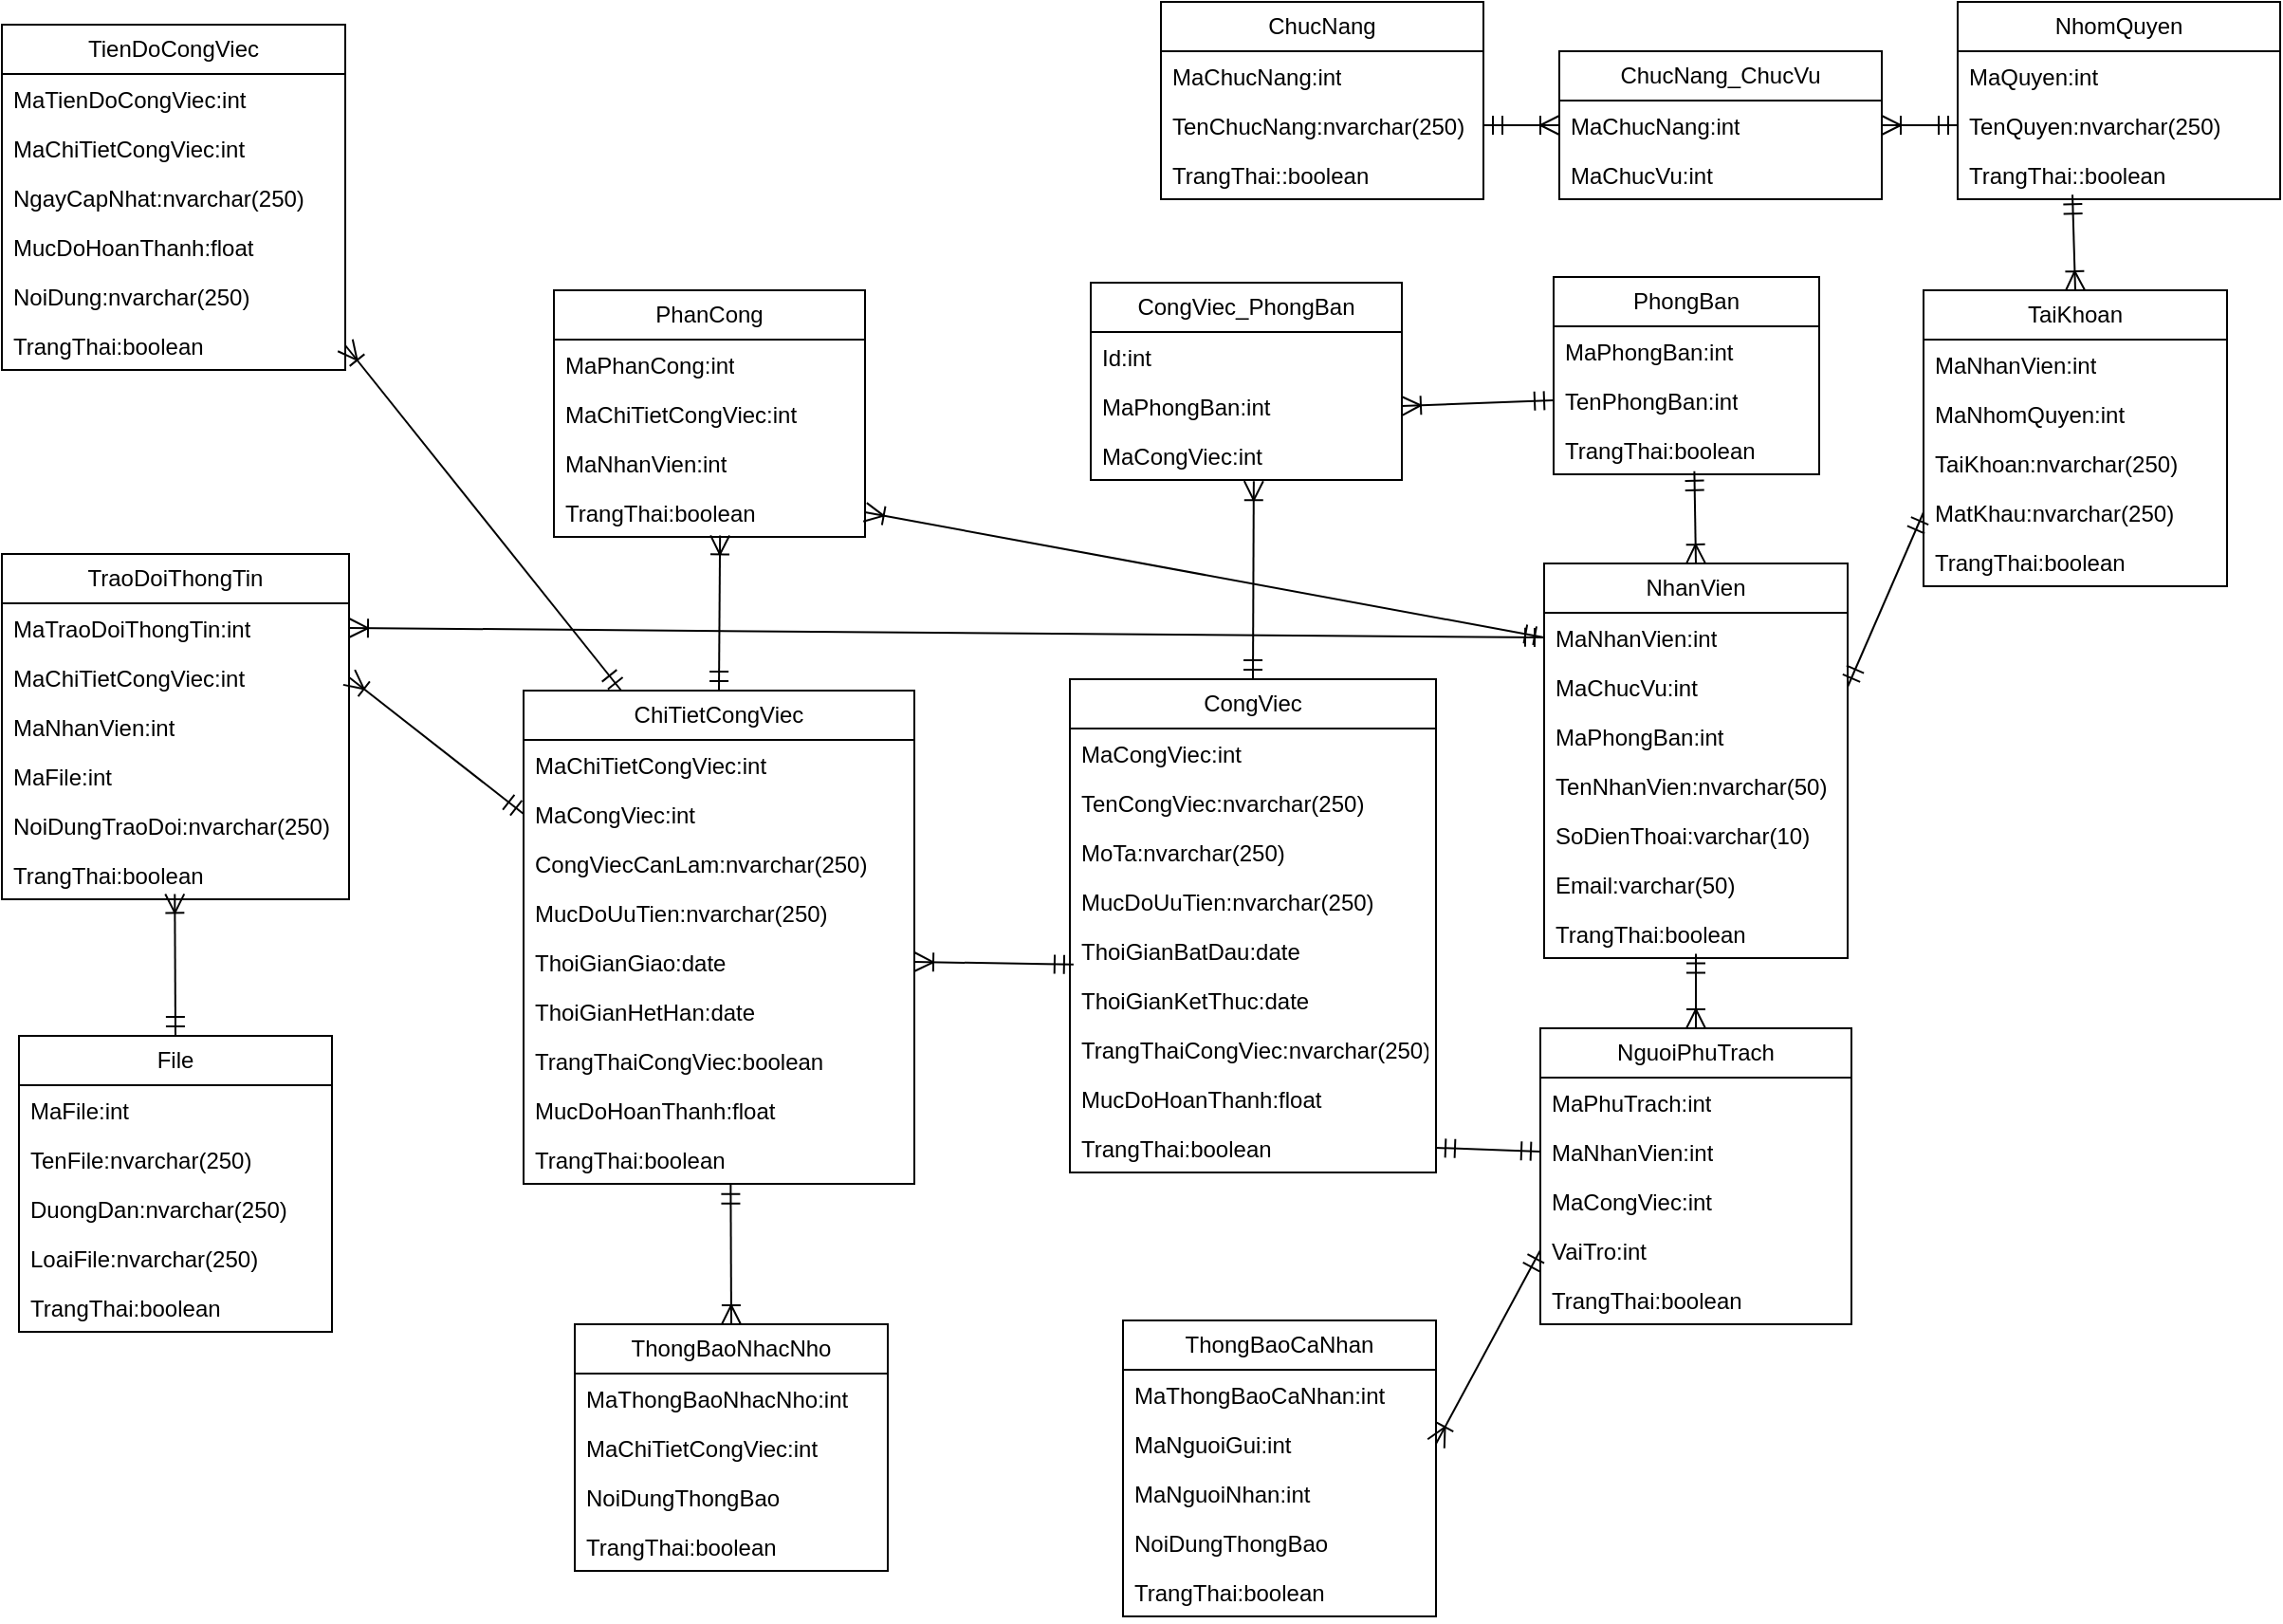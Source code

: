 <mxfile version="24.7.14">
  <diagram name="Trang-1" id="C-tgxgAVF5Ouf7KuxYOn">
    <mxGraphModel dx="2206" dy="981" grid="0" gridSize="10" guides="1" tooltips="1" connect="1" arrows="1" fold="1" page="0" pageScale="1" pageWidth="827" pageHeight="1169" math="0" shadow="0">
      <root>
        <mxCell id="0" />
        <mxCell id="1" parent="0" />
        <mxCell id="ZC5v_0BSbkfHpD8rnW3x-1" value="TaiKhoan" style="swimlane;fontStyle=0;childLayout=stackLayout;horizontal=1;startSize=26;fillColor=none;horizontalStack=0;resizeParent=1;resizeParentMax=0;resizeLast=0;collapsible=1;marginBottom=0;whiteSpace=wrap;html=1;" vertex="1" parent="1">
          <mxGeometry x="-158" y="-158" width="160" height="156" as="geometry" />
        </mxCell>
        <mxCell id="ZC5v_0BSbkfHpD8rnW3x-2" value="MaNhanVien:int" style="text;strokeColor=none;fillColor=none;align=left;verticalAlign=top;spacingLeft=4;spacingRight=4;overflow=hidden;rotatable=0;points=[[0,0.5],[1,0.5]];portConstraint=eastwest;whiteSpace=wrap;html=1;" vertex="1" parent="ZC5v_0BSbkfHpD8rnW3x-1">
          <mxGeometry y="26" width="160" height="26" as="geometry" />
        </mxCell>
        <mxCell id="ZC5v_0BSbkfHpD8rnW3x-3" value="MaNhomQuyen:int" style="text;strokeColor=none;fillColor=none;align=left;verticalAlign=top;spacingLeft=4;spacingRight=4;overflow=hidden;rotatable=0;points=[[0,0.5],[1,0.5]];portConstraint=eastwest;whiteSpace=wrap;html=1;" vertex="1" parent="ZC5v_0BSbkfHpD8rnW3x-1">
          <mxGeometry y="52" width="160" height="26" as="geometry" />
        </mxCell>
        <mxCell id="ZC5v_0BSbkfHpD8rnW3x-4" value="TaiKhoan:nvarchar(250)" style="text;strokeColor=none;fillColor=none;align=left;verticalAlign=top;spacingLeft=4;spacingRight=4;overflow=hidden;rotatable=0;points=[[0,0.5],[1,0.5]];portConstraint=eastwest;whiteSpace=wrap;html=1;" vertex="1" parent="ZC5v_0BSbkfHpD8rnW3x-1">
          <mxGeometry y="78" width="160" height="26" as="geometry" />
        </mxCell>
        <mxCell id="ZC5v_0BSbkfHpD8rnW3x-5" value="MatKhau:nvarchar(250)" style="text;strokeColor=none;fillColor=none;align=left;verticalAlign=top;spacingLeft=4;spacingRight=4;overflow=hidden;rotatable=0;points=[[0,0.5],[1,0.5]];portConstraint=eastwest;whiteSpace=wrap;html=1;" vertex="1" parent="ZC5v_0BSbkfHpD8rnW3x-1">
          <mxGeometry y="104" width="160" height="26" as="geometry" />
        </mxCell>
        <mxCell id="ZC5v_0BSbkfHpD8rnW3x-6" value="TrangThai:boolean" style="text;strokeColor=none;fillColor=none;align=left;verticalAlign=top;spacingLeft=4;spacingRight=4;overflow=hidden;rotatable=0;points=[[0,0.5],[1,0.5]];portConstraint=eastwest;whiteSpace=wrap;html=1;" vertex="1" parent="ZC5v_0BSbkfHpD8rnW3x-1">
          <mxGeometry y="130" width="160" height="26" as="geometry" />
        </mxCell>
        <mxCell id="ZC5v_0BSbkfHpD8rnW3x-16" value="PhongBan" style="swimlane;fontStyle=0;childLayout=stackLayout;horizontal=1;startSize=26;fillColor=none;horizontalStack=0;resizeParent=1;resizeParentMax=0;resizeLast=0;collapsible=1;marginBottom=0;whiteSpace=wrap;html=1;" vertex="1" parent="1">
          <mxGeometry x="-353" y="-165" width="140" height="104" as="geometry" />
        </mxCell>
        <mxCell id="ZC5v_0BSbkfHpD8rnW3x-17" value="MaPhongBan:int" style="text;strokeColor=none;fillColor=none;align=left;verticalAlign=top;spacingLeft=4;spacingRight=4;overflow=hidden;rotatable=0;points=[[0,0.5],[1,0.5]];portConstraint=eastwest;whiteSpace=wrap;html=1;" vertex="1" parent="ZC5v_0BSbkfHpD8rnW3x-16">
          <mxGeometry y="26" width="140" height="26" as="geometry" />
        </mxCell>
        <mxCell id="ZC5v_0BSbkfHpD8rnW3x-18" value="TenPhongBan:int" style="text;strokeColor=none;fillColor=none;align=left;verticalAlign=top;spacingLeft=4;spacingRight=4;overflow=hidden;rotatable=0;points=[[0,0.5],[1,0.5]];portConstraint=eastwest;whiteSpace=wrap;html=1;" vertex="1" parent="ZC5v_0BSbkfHpD8rnW3x-16">
          <mxGeometry y="52" width="140" height="26" as="geometry" />
        </mxCell>
        <mxCell id="ZC5v_0BSbkfHpD8rnW3x-19" value="TrangThai:boolean" style="text;strokeColor=none;fillColor=none;align=left;verticalAlign=top;spacingLeft=4;spacingRight=4;overflow=hidden;rotatable=0;points=[[0,0.5],[1,0.5]];portConstraint=eastwest;whiteSpace=wrap;html=1;" vertex="1" parent="ZC5v_0BSbkfHpD8rnW3x-16">
          <mxGeometry y="78" width="140" height="26" as="geometry" />
        </mxCell>
        <mxCell id="ZC5v_0BSbkfHpD8rnW3x-20" style="edgeStyle=none;curved=1;rounded=0;orthogonalLoop=1;jettySize=auto;html=1;entryX=1;entryY=0.5;entryDx=0;entryDy=0;fontSize=12;startSize=8;endSize=8;" edge="1" parent="ZC5v_0BSbkfHpD8rnW3x-16" source="ZC5v_0BSbkfHpD8rnW3x-18" target="ZC5v_0BSbkfHpD8rnW3x-18">
          <mxGeometry relative="1" as="geometry" />
        </mxCell>
        <mxCell id="ZC5v_0BSbkfHpD8rnW3x-21" value="CongViec" style="swimlane;fontStyle=0;childLayout=stackLayout;horizontal=1;startSize=26;fillColor=none;horizontalStack=0;resizeParent=1;resizeParentMax=0;resizeLast=0;collapsible=1;marginBottom=0;whiteSpace=wrap;html=1;" vertex="1" parent="1">
          <mxGeometry x="-608" y="47" width="193" height="260" as="geometry" />
        </mxCell>
        <mxCell id="ZC5v_0BSbkfHpD8rnW3x-22" value="MaCongViec:int" style="text;strokeColor=none;fillColor=none;align=left;verticalAlign=top;spacingLeft=4;spacingRight=4;overflow=hidden;rotatable=0;points=[[0,0.5],[1,0.5]];portConstraint=eastwest;whiteSpace=wrap;html=1;" vertex="1" parent="ZC5v_0BSbkfHpD8rnW3x-21">
          <mxGeometry y="26" width="193" height="26" as="geometry" />
        </mxCell>
        <mxCell id="ZC5v_0BSbkfHpD8rnW3x-23" value="TenCongViec:nvarchar(250)" style="text;strokeColor=none;fillColor=none;align=left;verticalAlign=top;spacingLeft=4;spacingRight=4;overflow=hidden;rotatable=0;points=[[0,0.5],[1,0.5]];portConstraint=eastwest;whiteSpace=wrap;html=1;" vertex="1" parent="ZC5v_0BSbkfHpD8rnW3x-21">
          <mxGeometry y="52" width="193" height="26" as="geometry" />
        </mxCell>
        <mxCell id="ZC5v_0BSbkfHpD8rnW3x-24" value="MoTa:nvarchar(250)" style="text;strokeColor=none;fillColor=none;align=left;verticalAlign=top;spacingLeft=4;spacingRight=4;overflow=hidden;rotatable=0;points=[[0,0.5],[1,0.5]];portConstraint=eastwest;whiteSpace=wrap;html=1;" vertex="1" parent="ZC5v_0BSbkfHpD8rnW3x-21">
          <mxGeometry y="78" width="193" height="26" as="geometry" />
        </mxCell>
        <mxCell id="ZC5v_0BSbkfHpD8rnW3x-25" value="MucDoUuTien:nvarchar(250)" style="text;strokeColor=none;fillColor=none;align=left;verticalAlign=top;spacingLeft=4;spacingRight=4;overflow=hidden;rotatable=0;points=[[0,0.5],[1,0.5]];portConstraint=eastwest;whiteSpace=wrap;html=1;" vertex="1" parent="ZC5v_0BSbkfHpD8rnW3x-21">
          <mxGeometry y="104" width="193" height="26" as="geometry" />
        </mxCell>
        <mxCell id="ZC5v_0BSbkfHpD8rnW3x-26" value="ThoiGianBatDau:date" style="text;strokeColor=none;fillColor=none;align=left;verticalAlign=top;spacingLeft=4;spacingRight=4;overflow=hidden;rotatable=0;points=[[0,0.5],[1,0.5]];portConstraint=eastwest;whiteSpace=wrap;html=1;" vertex="1" parent="ZC5v_0BSbkfHpD8rnW3x-21">
          <mxGeometry y="130" width="193" height="26" as="geometry" />
        </mxCell>
        <mxCell id="ZC5v_0BSbkfHpD8rnW3x-27" value="ThoiGianKetThuc:date" style="text;strokeColor=none;fillColor=none;align=left;verticalAlign=top;spacingLeft=4;spacingRight=4;overflow=hidden;rotatable=0;points=[[0,0.5],[1,0.5]];portConstraint=eastwest;whiteSpace=wrap;html=1;" vertex="1" parent="ZC5v_0BSbkfHpD8rnW3x-21">
          <mxGeometry y="156" width="193" height="26" as="geometry" />
        </mxCell>
        <mxCell id="ZC5v_0BSbkfHpD8rnW3x-28" value="TrangThaiCongViec:nvarchar(250)" style="text;strokeColor=none;fillColor=none;align=left;verticalAlign=top;spacingLeft=4;spacingRight=4;overflow=hidden;rotatable=0;points=[[0,0.5],[1,0.5]];portConstraint=eastwest;whiteSpace=wrap;html=1;" vertex="1" parent="ZC5v_0BSbkfHpD8rnW3x-21">
          <mxGeometry y="182" width="193" height="26" as="geometry" />
        </mxCell>
        <mxCell id="ZC5v_0BSbkfHpD8rnW3x-29" value="MucDoHoanThanh:float" style="text;strokeColor=none;fillColor=none;align=left;verticalAlign=top;spacingLeft=4;spacingRight=4;overflow=hidden;rotatable=0;points=[[0,0.5],[1,0.5]];portConstraint=eastwest;whiteSpace=wrap;html=1;" vertex="1" parent="ZC5v_0BSbkfHpD8rnW3x-21">
          <mxGeometry y="208" width="193" height="26" as="geometry" />
        </mxCell>
        <mxCell id="ZC5v_0BSbkfHpD8rnW3x-30" value="TrangThai:boolean" style="text;strokeColor=none;fillColor=none;align=left;verticalAlign=top;spacingLeft=4;spacingRight=4;overflow=hidden;rotatable=0;points=[[0,0.5],[1,0.5]];portConstraint=eastwest;whiteSpace=wrap;html=1;" vertex="1" parent="ZC5v_0BSbkfHpD8rnW3x-21">
          <mxGeometry y="234" width="193" height="26" as="geometry" />
        </mxCell>
        <mxCell id="ZC5v_0BSbkfHpD8rnW3x-60" value="ChucNang" style="swimlane;fontStyle=0;childLayout=stackLayout;horizontal=1;startSize=26;fillColor=none;horizontalStack=0;resizeParent=1;resizeParentMax=0;resizeLast=0;collapsible=1;marginBottom=0;whiteSpace=wrap;html=1;" vertex="1" parent="1">
          <mxGeometry x="-560" y="-310" width="170" height="104" as="geometry" />
        </mxCell>
        <mxCell id="ZC5v_0BSbkfHpD8rnW3x-61" value="MaChucNang:int" style="text;strokeColor=none;fillColor=none;align=left;verticalAlign=top;spacingLeft=4;spacingRight=4;overflow=hidden;rotatable=0;points=[[0,0.5],[1,0.5]];portConstraint=eastwest;whiteSpace=wrap;html=1;" vertex="1" parent="ZC5v_0BSbkfHpD8rnW3x-60">
          <mxGeometry y="26" width="170" height="26" as="geometry" />
        </mxCell>
        <mxCell id="ZC5v_0BSbkfHpD8rnW3x-62" value="TenChucNang:nvarchar(250)" style="text;strokeColor=none;fillColor=none;align=left;verticalAlign=top;spacingLeft=4;spacingRight=4;overflow=hidden;rotatable=0;points=[[0,0.5],[1,0.5]];portConstraint=eastwest;whiteSpace=wrap;html=1;" vertex="1" parent="ZC5v_0BSbkfHpD8rnW3x-60">
          <mxGeometry y="52" width="170" height="26" as="geometry" />
        </mxCell>
        <mxCell id="ZC5v_0BSbkfHpD8rnW3x-63" value="TrangThai::boolean" style="text;strokeColor=none;fillColor=none;align=left;verticalAlign=top;spacingLeft=4;spacingRight=4;overflow=hidden;rotatable=0;points=[[0,0.5],[1,0.5]];portConstraint=eastwest;whiteSpace=wrap;html=1;" vertex="1" parent="ZC5v_0BSbkfHpD8rnW3x-60">
          <mxGeometry y="78" width="170" height="26" as="geometry" />
        </mxCell>
        <mxCell id="ZC5v_0BSbkfHpD8rnW3x-64" value="ChucNang_ChucVu" style="swimlane;fontStyle=0;childLayout=stackLayout;horizontal=1;startSize=26;fillColor=none;horizontalStack=0;resizeParent=1;resizeParentMax=0;resizeLast=0;collapsible=1;marginBottom=0;whiteSpace=wrap;html=1;" vertex="1" parent="1">
          <mxGeometry x="-350" y="-284" width="170" height="78" as="geometry" />
        </mxCell>
        <mxCell id="ZC5v_0BSbkfHpD8rnW3x-65" value="MaChucNang:int" style="text;strokeColor=none;fillColor=none;align=left;verticalAlign=top;spacingLeft=4;spacingRight=4;overflow=hidden;rotatable=0;points=[[0,0.5],[1,0.5]];portConstraint=eastwest;whiteSpace=wrap;html=1;" vertex="1" parent="ZC5v_0BSbkfHpD8rnW3x-64">
          <mxGeometry y="26" width="170" height="26" as="geometry" />
        </mxCell>
        <mxCell id="ZC5v_0BSbkfHpD8rnW3x-66" value="MaChucVu:int" style="text;strokeColor=none;fillColor=none;align=left;verticalAlign=top;spacingLeft=4;spacingRight=4;overflow=hidden;rotatable=0;points=[[0,0.5],[1,0.5]];portConstraint=eastwest;whiteSpace=wrap;html=1;" vertex="1" parent="ZC5v_0BSbkfHpD8rnW3x-64">
          <mxGeometry y="52" width="170" height="26" as="geometry" />
        </mxCell>
        <mxCell id="ZC5v_0BSbkfHpD8rnW3x-67" value="NhomQuyen" style="swimlane;fontStyle=0;childLayout=stackLayout;horizontal=1;startSize=26;fillColor=none;horizontalStack=0;resizeParent=1;resizeParentMax=0;resizeLast=0;collapsible=1;marginBottom=0;whiteSpace=wrap;html=1;" vertex="1" parent="1">
          <mxGeometry x="-140" y="-310" width="170" height="104" as="geometry" />
        </mxCell>
        <mxCell id="ZC5v_0BSbkfHpD8rnW3x-68" value="MaQuyen:int" style="text;strokeColor=none;fillColor=none;align=left;verticalAlign=top;spacingLeft=4;spacingRight=4;overflow=hidden;rotatable=0;points=[[0,0.5],[1,0.5]];portConstraint=eastwest;whiteSpace=wrap;html=1;" vertex="1" parent="ZC5v_0BSbkfHpD8rnW3x-67">
          <mxGeometry y="26" width="170" height="26" as="geometry" />
        </mxCell>
        <mxCell id="ZC5v_0BSbkfHpD8rnW3x-69" value="TenQuyen:nvarchar(250)" style="text;strokeColor=none;fillColor=none;align=left;verticalAlign=top;spacingLeft=4;spacingRight=4;overflow=hidden;rotatable=0;points=[[0,0.5],[1,0.5]];portConstraint=eastwest;whiteSpace=wrap;html=1;" vertex="1" parent="ZC5v_0BSbkfHpD8rnW3x-67">
          <mxGeometry y="52" width="170" height="26" as="geometry" />
        </mxCell>
        <mxCell id="ZC5v_0BSbkfHpD8rnW3x-70" value="TrangThai::boolean" style="text;strokeColor=none;fillColor=none;align=left;verticalAlign=top;spacingLeft=4;spacingRight=4;overflow=hidden;rotatable=0;points=[[0,0.5],[1,0.5]];portConstraint=eastwest;whiteSpace=wrap;html=1;" vertex="1" parent="ZC5v_0BSbkfHpD8rnW3x-67">
          <mxGeometry y="78" width="170" height="26" as="geometry" />
        </mxCell>
        <mxCell id="ZC5v_0BSbkfHpD8rnW3x-71" style="edgeStyle=none;curved=1;rounded=0;orthogonalLoop=1;jettySize=auto;html=1;exitX=1;exitY=0.5;exitDx=0;exitDy=0;entryX=0;entryY=0.5;entryDx=0;entryDy=0;fontSize=12;startSize=8;endSize=8;endArrow=ERoneToMany;endFill=0;startArrow=ERmandOne;startFill=0;" edge="1" parent="1" source="ZC5v_0BSbkfHpD8rnW3x-62" target="ZC5v_0BSbkfHpD8rnW3x-65">
          <mxGeometry relative="1" as="geometry" />
        </mxCell>
        <mxCell id="ZC5v_0BSbkfHpD8rnW3x-72" style="edgeStyle=none;curved=1;rounded=0;orthogonalLoop=1;jettySize=auto;html=1;exitX=1;exitY=0.5;exitDx=0;exitDy=0;entryX=0;entryY=0.5;entryDx=0;entryDy=0;fontSize=12;startSize=8;endSize=8;endArrow=ERmandOne;endFill=0;startArrow=ERoneToMany;startFill=0;" edge="1" parent="1" source="ZC5v_0BSbkfHpD8rnW3x-65" target="ZC5v_0BSbkfHpD8rnW3x-69">
          <mxGeometry relative="1" as="geometry" />
        </mxCell>
        <mxCell id="ZC5v_0BSbkfHpD8rnW3x-73" style="edgeStyle=none;curved=1;rounded=0;orthogonalLoop=1;jettySize=auto;html=1;exitX=0.5;exitY=0;exitDx=0;exitDy=0;entryX=0.356;entryY=0.908;entryDx=0;entryDy=0;entryPerimeter=0;fontSize=12;startSize=8;endSize=8;endArrow=ERmandOne;endFill=0;startArrow=ERoneToMany;startFill=0;" edge="1" parent="1" source="ZC5v_0BSbkfHpD8rnW3x-1" target="ZC5v_0BSbkfHpD8rnW3x-70">
          <mxGeometry relative="1" as="geometry" />
        </mxCell>
        <mxCell id="ZC5v_0BSbkfHpD8rnW3x-108" value="CongViec_PhongBan" style="swimlane;fontStyle=0;childLayout=stackLayout;horizontal=1;startSize=26;fillColor=none;horizontalStack=0;resizeParent=1;resizeParentMax=0;resizeLast=0;collapsible=1;marginBottom=0;whiteSpace=wrap;html=1;" vertex="1" parent="1">
          <mxGeometry x="-597" y="-162" width="164" height="104" as="geometry">
            <mxRectangle x="280" y="562" width="100" height="30" as="alternateBounds" />
          </mxGeometry>
        </mxCell>
        <mxCell id="ZC5v_0BSbkfHpD8rnW3x-109" value="Id:int" style="text;strokeColor=none;fillColor=none;align=left;verticalAlign=top;spacingLeft=4;spacingRight=4;overflow=hidden;rotatable=0;points=[[0,0.5],[1,0.5]];portConstraint=eastwest;whiteSpace=wrap;html=1;" vertex="1" parent="ZC5v_0BSbkfHpD8rnW3x-108">
          <mxGeometry y="26" width="164" height="26" as="geometry" />
        </mxCell>
        <mxCell id="ZC5v_0BSbkfHpD8rnW3x-111" value="MaPhongBan:int" style="text;strokeColor=none;fillColor=none;align=left;verticalAlign=top;spacingLeft=4;spacingRight=4;overflow=hidden;rotatable=0;points=[[0,0.5],[1,0.5]];portConstraint=eastwest;whiteSpace=wrap;html=1;" vertex="1" parent="ZC5v_0BSbkfHpD8rnW3x-108">
          <mxGeometry y="52" width="164" height="26" as="geometry" />
        </mxCell>
        <mxCell id="ZC5v_0BSbkfHpD8rnW3x-112" value="MaCongViec:int" style="text;strokeColor=none;fillColor=none;align=left;verticalAlign=top;spacingLeft=4;spacingRight=4;overflow=hidden;rotatable=0;points=[[0,0.5],[1,0.5]];portConstraint=eastwest;whiteSpace=wrap;html=1;" vertex="1" parent="ZC5v_0BSbkfHpD8rnW3x-108">
          <mxGeometry y="78" width="164" height="26" as="geometry" />
        </mxCell>
        <mxCell id="ZC5v_0BSbkfHpD8rnW3x-113" style="edgeStyle=none;curved=1;rounded=0;orthogonalLoop=1;jettySize=auto;html=1;exitX=0.5;exitY=0;exitDx=0;exitDy=0;entryX=0.524;entryY=1.023;entryDx=0;entryDy=0;entryPerimeter=0;fontSize=12;startSize=8;endSize=8;endArrow=ERoneToMany;endFill=0;startArrow=ERmandOne;startFill=0;" edge="1" parent="1" source="ZC5v_0BSbkfHpD8rnW3x-21" target="ZC5v_0BSbkfHpD8rnW3x-112">
          <mxGeometry relative="1" as="geometry" />
        </mxCell>
        <mxCell id="ZC5v_0BSbkfHpD8rnW3x-115" value="NhanVien" style="swimlane;fontStyle=0;childLayout=stackLayout;horizontal=1;startSize=26;fillColor=none;horizontalStack=0;resizeParent=1;resizeParentMax=0;resizeLast=0;collapsible=1;marginBottom=0;whiteSpace=wrap;html=1;" vertex="1" parent="1">
          <mxGeometry x="-358" y="-14" width="160" height="208" as="geometry" />
        </mxCell>
        <mxCell id="ZC5v_0BSbkfHpD8rnW3x-116" value="MaNhanVien:int" style="text;strokeColor=none;fillColor=none;align=left;verticalAlign=top;spacingLeft=4;spacingRight=4;overflow=hidden;rotatable=0;points=[[0,0.5],[1,0.5]];portConstraint=eastwest;whiteSpace=wrap;html=1;" vertex="1" parent="ZC5v_0BSbkfHpD8rnW3x-115">
          <mxGeometry y="26" width="160" height="26" as="geometry" />
        </mxCell>
        <mxCell id="ZC5v_0BSbkfHpD8rnW3x-117" value="MaChucVu:int" style="text;strokeColor=none;fillColor=none;align=left;verticalAlign=top;spacingLeft=4;spacingRight=4;overflow=hidden;rotatable=0;points=[[0,0.5],[1,0.5]];portConstraint=eastwest;whiteSpace=wrap;html=1;" vertex="1" parent="ZC5v_0BSbkfHpD8rnW3x-115">
          <mxGeometry y="52" width="160" height="26" as="geometry" />
        </mxCell>
        <mxCell id="ZC5v_0BSbkfHpD8rnW3x-118" value="MaPhongBan:int" style="text;strokeColor=none;fillColor=none;align=left;verticalAlign=top;spacingLeft=4;spacingRight=4;overflow=hidden;rotatable=0;points=[[0,0.5],[1,0.5]];portConstraint=eastwest;whiteSpace=wrap;html=1;" vertex="1" parent="ZC5v_0BSbkfHpD8rnW3x-115">
          <mxGeometry y="78" width="160" height="26" as="geometry" />
        </mxCell>
        <mxCell id="ZC5v_0BSbkfHpD8rnW3x-119" value="TenNhanVien:nvarchar(50)" style="text;strokeColor=none;fillColor=none;align=left;verticalAlign=top;spacingLeft=4;spacingRight=4;overflow=hidden;rotatable=0;points=[[0,0.5],[1,0.5]];portConstraint=eastwest;whiteSpace=wrap;html=1;" vertex="1" parent="ZC5v_0BSbkfHpD8rnW3x-115">
          <mxGeometry y="104" width="160" height="26" as="geometry" />
        </mxCell>
        <mxCell id="ZC5v_0BSbkfHpD8rnW3x-120" value="SoDienThoai:varchar(10)" style="text;strokeColor=none;fillColor=none;align=left;verticalAlign=top;spacingLeft=4;spacingRight=4;overflow=hidden;rotatable=0;points=[[0,0.5],[1,0.5]];portConstraint=eastwest;whiteSpace=wrap;html=1;" vertex="1" parent="ZC5v_0BSbkfHpD8rnW3x-115">
          <mxGeometry y="130" width="160" height="26" as="geometry" />
        </mxCell>
        <mxCell id="ZC5v_0BSbkfHpD8rnW3x-121" value="Email:varchar(50)" style="text;strokeColor=none;fillColor=none;align=left;verticalAlign=top;spacingLeft=4;spacingRight=4;overflow=hidden;rotatable=0;points=[[0,0.5],[1,0.5]];portConstraint=eastwest;whiteSpace=wrap;html=1;" vertex="1" parent="ZC5v_0BSbkfHpD8rnW3x-115">
          <mxGeometry y="156" width="160" height="26" as="geometry" />
        </mxCell>
        <mxCell id="ZC5v_0BSbkfHpD8rnW3x-122" value="TrangThai:boolean" style="text;strokeColor=none;fillColor=none;align=left;verticalAlign=top;spacingLeft=4;spacingRight=4;overflow=hidden;rotatable=0;points=[[0,0.5],[1,0.5]];portConstraint=eastwest;whiteSpace=wrap;html=1;" vertex="1" parent="ZC5v_0BSbkfHpD8rnW3x-115">
          <mxGeometry y="182" width="160" height="26" as="geometry" />
        </mxCell>
        <mxCell id="ZC5v_0BSbkfHpD8rnW3x-124" style="edgeStyle=none;curved=1;rounded=0;orthogonalLoop=1;jettySize=auto;html=1;exitX=0.5;exitY=0;exitDx=0;exitDy=0;entryX=0.53;entryY=0.938;entryDx=0;entryDy=0;entryPerimeter=0;fontSize=12;startSize=8;endSize=8;startArrow=ERoneToMany;startFill=0;endArrow=ERmandOne;endFill=0;" edge="1" parent="1" source="ZC5v_0BSbkfHpD8rnW3x-115" target="ZC5v_0BSbkfHpD8rnW3x-19">
          <mxGeometry relative="1" as="geometry" />
        </mxCell>
        <mxCell id="ZC5v_0BSbkfHpD8rnW3x-125" style="edgeStyle=none;curved=1;rounded=0;orthogonalLoop=1;jettySize=auto;html=1;exitX=1;exitY=0.5;exitDx=0;exitDy=0;entryX=0;entryY=0.5;entryDx=0;entryDy=0;fontSize=12;startSize=8;endSize=8;startArrow=ERoneToMany;startFill=0;endArrow=ERmandOne;endFill=0;" edge="1" parent="1" target="ZC5v_0BSbkfHpD8rnW3x-18">
          <mxGeometry relative="1" as="geometry">
            <mxPoint x="-433" y="-97" as="sourcePoint" />
          </mxGeometry>
        </mxCell>
        <mxCell id="ZC5v_0BSbkfHpD8rnW3x-126" style="edgeStyle=none;curved=1;rounded=0;orthogonalLoop=1;jettySize=auto;html=1;exitX=0;exitY=0.5;exitDx=0;exitDy=0;entryX=1;entryY=0.5;entryDx=0;entryDy=0;fontSize=12;startSize=8;endSize=8;startArrow=ERmandOne;startFill=0;endArrow=ERmandOne;endFill=0;" edge="1" parent="1" source="ZC5v_0BSbkfHpD8rnW3x-5" target="ZC5v_0BSbkfHpD8rnW3x-117">
          <mxGeometry relative="1" as="geometry" />
        </mxCell>
        <mxCell id="ZC5v_0BSbkfHpD8rnW3x-127" value="ChiTietCongViec" style="swimlane;fontStyle=0;childLayout=stackLayout;horizontal=1;startSize=26;fillColor=none;horizontalStack=0;resizeParent=1;resizeParentMax=0;resizeLast=0;collapsible=1;marginBottom=0;whiteSpace=wrap;html=1;" vertex="1" parent="1">
          <mxGeometry x="-896" y="53" width="206" height="260" as="geometry" />
        </mxCell>
        <mxCell id="ZC5v_0BSbkfHpD8rnW3x-137" value="MaChiTietCongViec:int" style="text;strokeColor=none;fillColor=none;align=left;verticalAlign=top;spacingLeft=4;spacingRight=4;overflow=hidden;rotatable=0;points=[[0,0.5],[1,0.5]];portConstraint=eastwest;whiteSpace=wrap;html=1;" vertex="1" parent="ZC5v_0BSbkfHpD8rnW3x-127">
          <mxGeometry y="26" width="206" height="26" as="geometry" />
        </mxCell>
        <mxCell id="ZC5v_0BSbkfHpD8rnW3x-128" value="MaCongViec:int" style="text;strokeColor=none;fillColor=none;align=left;verticalAlign=top;spacingLeft=4;spacingRight=4;overflow=hidden;rotatable=0;points=[[0,0.5],[1,0.5]];portConstraint=eastwest;whiteSpace=wrap;html=1;" vertex="1" parent="ZC5v_0BSbkfHpD8rnW3x-127">
          <mxGeometry y="52" width="206" height="26" as="geometry" />
        </mxCell>
        <mxCell id="ZC5v_0BSbkfHpD8rnW3x-129" value="CongViecCanLam:nvarchar(250)" style="text;strokeColor=none;fillColor=none;align=left;verticalAlign=top;spacingLeft=4;spacingRight=4;overflow=hidden;rotatable=0;points=[[0,0.5],[1,0.5]];portConstraint=eastwest;whiteSpace=wrap;html=1;" vertex="1" parent="ZC5v_0BSbkfHpD8rnW3x-127">
          <mxGeometry y="78" width="206" height="26" as="geometry" />
        </mxCell>
        <mxCell id="ZC5v_0BSbkfHpD8rnW3x-131" value="MucDoUuTien:nvarchar(250)" style="text;strokeColor=none;fillColor=none;align=left;verticalAlign=top;spacingLeft=4;spacingRight=4;overflow=hidden;rotatable=0;points=[[0,0.5],[1,0.5]];portConstraint=eastwest;whiteSpace=wrap;html=1;" vertex="1" parent="ZC5v_0BSbkfHpD8rnW3x-127">
          <mxGeometry y="104" width="206" height="26" as="geometry" />
        </mxCell>
        <mxCell id="ZC5v_0BSbkfHpD8rnW3x-132" value="ThoiGianGiao:date" style="text;strokeColor=none;fillColor=none;align=left;verticalAlign=top;spacingLeft=4;spacingRight=4;overflow=hidden;rotatable=0;points=[[0,0.5],[1,0.5]];portConstraint=eastwest;whiteSpace=wrap;html=1;" vertex="1" parent="ZC5v_0BSbkfHpD8rnW3x-127">
          <mxGeometry y="130" width="206" height="26" as="geometry" />
        </mxCell>
        <mxCell id="ZC5v_0BSbkfHpD8rnW3x-133" value="ThoiGianHetHan:date" style="text;strokeColor=none;fillColor=none;align=left;verticalAlign=top;spacingLeft=4;spacingRight=4;overflow=hidden;rotatable=0;points=[[0,0.5],[1,0.5]];portConstraint=eastwest;whiteSpace=wrap;html=1;" vertex="1" parent="ZC5v_0BSbkfHpD8rnW3x-127">
          <mxGeometry y="156" width="206" height="26" as="geometry" />
        </mxCell>
        <mxCell id="ZC5v_0BSbkfHpD8rnW3x-134" value="TrangThaiCongViec:boolean" style="text;strokeColor=none;fillColor=none;align=left;verticalAlign=top;spacingLeft=4;spacingRight=4;overflow=hidden;rotatable=0;points=[[0,0.5],[1,0.5]];portConstraint=eastwest;whiteSpace=wrap;html=1;" vertex="1" parent="ZC5v_0BSbkfHpD8rnW3x-127">
          <mxGeometry y="182" width="206" height="26" as="geometry" />
        </mxCell>
        <mxCell id="ZC5v_0BSbkfHpD8rnW3x-135" value="MucDoHoanThanh:float" style="text;strokeColor=none;fillColor=none;align=left;verticalAlign=top;spacingLeft=4;spacingRight=4;overflow=hidden;rotatable=0;points=[[0,0.5],[1,0.5]];portConstraint=eastwest;whiteSpace=wrap;html=1;" vertex="1" parent="ZC5v_0BSbkfHpD8rnW3x-127">
          <mxGeometry y="208" width="206" height="26" as="geometry" />
        </mxCell>
        <mxCell id="ZC5v_0BSbkfHpD8rnW3x-136" value="TrangThai:boolean" style="text;strokeColor=none;fillColor=none;align=left;verticalAlign=top;spacingLeft=4;spacingRight=4;overflow=hidden;rotatable=0;points=[[0,0.5],[1,0.5]];portConstraint=eastwest;whiteSpace=wrap;html=1;" vertex="1" parent="ZC5v_0BSbkfHpD8rnW3x-127">
          <mxGeometry y="234" width="206" height="26" as="geometry" />
        </mxCell>
        <mxCell id="ZC5v_0BSbkfHpD8rnW3x-138" style="edgeStyle=none;curved=1;rounded=0;orthogonalLoop=1;jettySize=auto;html=1;exitX=1;exitY=0.5;exitDx=0;exitDy=0;entryX=0.01;entryY=0.785;entryDx=0;entryDy=0;entryPerimeter=0;fontSize=12;startSize=8;endSize=8;startArrow=ERoneToMany;startFill=0;endArrow=ERmandOne;endFill=0;" edge="1" parent="1" source="ZC5v_0BSbkfHpD8rnW3x-132" target="ZC5v_0BSbkfHpD8rnW3x-26">
          <mxGeometry relative="1" as="geometry" />
        </mxCell>
        <mxCell id="ZC5v_0BSbkfHpD8rnW3x-139" value="PhanCong" style="swimlane;fontStyle=0;childLayout=stackLayout;horizontal=1;startSize=26;fillColor=none;horizontalStack=0;resizeParent=1;resizeParentMax=0;resizeLast=0;collapsible=1;marginBottom=0;whiteSpace=wrap;html=1;" vertex="1" parent="1">
          <mxGeometry x="-880" y="-158" width="164" height="130" as="geometry" />
        </mxCell>
        <mxCell id="ZC5v_0BSbkfHpD8rnW3x-140" value="MaPhanCong:int" style="text;strokeColor=none;fillColor=none;align=left;verticalAlign=top;spacingLeft=4;spacingRight=4;overflow=hidden;rotatable=0;points=[[0,0.5],[1,0.5]];portConstraint=eastwest;whiteSpace=wrap;html=1;" vertex="1" parent="ZC5v_0BSbkfHpD8rnW3x-139">
          <mxGeometry y="26" width="164" height="26" as="geometry" />
        </mxCell>
        <mxCell id="ZC5v_0BSbkfHpD8rnW3x-141" value="MaChiTietCongViec:int" style="text;strokeColor=none;fillColor=none;align=left;verticalAlign=top;spacingLeft=4;spacingRight=4;overflow=hidden;rotatable=0;points=[[0,0.5],[1,0.5]];portConstraint=eastwest;whiteSpace=wrap;html=1;" vertex="1" parent="ZC5v_0BSbkfHpD8rnW3x-139">
          <mxGeometry y="52" width="164" height="26" as="geometry" />
        </mxCell>
        <mxCell id="ZC5v_0BSbkfHpD8rnW3x-149" value="MaNhanVien:int" style="text;strokeColor=none;fillColor=none;align=left;verticalAlign=top;spacingLeft=4;spacingRight=4;overflow=hidden;rotatable=0;points=[[0,0.5],[1,0.5]];portConstraint=eastwest;whiteSpace=wrap;html=1;" vertex="1" parent="ZC5v_0BSbkfHpD8rnW3x-139">
          <mxGeometry y="78" width="164" height="26" as="geometry" />
        </mxCell>
        <mxCell id="ZC5v_0BSbkfHpD8rnW3x-151" value="TrangThai:boolean" style="text;strokeColor=none;fillColor=none;align=left;verticalAlign=top;spacingLeft=4;spacingRight=4;overflow=hidden;rotatable=0;points=[[0,0.5],[1,0.5]];portConstraint=eastwest;whiteSpace=wrap;html=1;" vertex="1" parent="ZC5v_0BSbkfHpD8rnW3x-139">
          <mxGeometry y="104" width="164" height="26" as="geometry" />
        </mxCell>
        <mxCell id="ZC5v_0BSbkfHpD8rnW3x-152" style="edgeStyle=none;curved=1;rounded=0;orthogonalLoop=1;jettySize=auto;html=1;exitX=1;exitY=0.5;exitDx=0;exitDy=0;entryX=0;entryY=0.5;entryDx=0;entryDy=0;fontSize=12;startSize=8;endSize=8;startArrow=ERoneToMany;startFill=0;endArrow=ERmandOne;endFill=0;" edge="1" parent="1" source="ZC5v_0BSbkfHpD8rnW3x-151" target="ZC5v_0BSbkfHpD8rnW3x-116">
          <mxGeometry relative="1" as="geometry" />
        </mxCell>
        <mxCell id="ZC5v_0BSbkfHpD8rnW3x-153" style="edgeStyle=none;curved=1;rounded=0;orthogonalLoop=1;jettySize=auto;html=1;exitX=0.5;exitY=0;exitDx=0;exitDy=0;entryX=0.534;entryY=0.969;entryDx=0;entryDy=0;entryPerimeter=0;fontSize=12;startSize=8;endSize=8;endArrow=ERoneToMany;endFill=0;startArrow=ERmandOne;startFill=0;" edge="1" parent="1" source="ZC5v_0BSbkfHpD8rnW3x-127" target="ZC5v_0BSbkfHpD8rnW3x-151">
          <mxGeometry relative="1" as="geometry" />
        </mxCell>
        <mxCell id="ZC5v_0BSbkfHpD8rnW3x-154" value="NguoiPhuTrach" style="swimlane;fontStyle=0;childLayout=stackLayout;horizontal=1;startSize=26;fillColor=none;horizontalStack=0;resizeParent=1;resizeParentMax=0;resizeLast=0;collapsible=1;marginBottom=0;whiteSpace=wrap;html=1;" vertex="1" parent="1">
          <mxGeometry x="-360" y="231" width="164" height="156" as="geometry" />
        </mxCell>
        <mxCell id="ZC5v_0BSbkfHpD8rnW3x-155" value="MaPhuTrach:int" style="text;strokeColor=none;fillColor=none;align=left;verticalAlign=top;spacingLeft=4;spacingRight=4;overflow=hidden;rotatable=0;points=[[0,0.5],[1,0.5]];portConstraint=eastwest;whiteSpace=wrap;html=1;" vertex="1" parent="ZC5v_0BSbkfHpD8rnW3x-154">
          <mxGeometry y="26" width="164" height="26" as="geometry" />
        </mxCell>
        <mxCell id="ZC5v_0BSbkfHpD8rnW3x-156" value="MaNhanVien:int" style="text;strokeColor=none;fillColor=none;align=left;verticalAlign=top;spacingLeft=4;spacingRight=4;overflow=hidden;rotatable=0;points=[[0,0.5],[1,0.5]];portConstraint=eastwest;whiteSpace=wrap;html=1;" vertex="1" parent="ZC5v_0BSbkfHpD8rnW3x-154">
          <mxGeometry y="52" width="164" height="26" as="geometry" />
        </mxCell>
        <mxCell id="ZC5v_0BSbkfHpD8rnW3x-157" value="MaCongViec:int" style="text;strokeColor=none;fillColor=none;align=left;verticalAlign=top;spacingLeft=4;spacingRight=4;overflow=hidden;rotatable=0;points=[[0,0.5],[1,0.5]];portConstraint=eastwest;whiteSpace=wrap;html=1;" vertex="1" parent="ZC5v_0BSbkfHpD8rnW3x-154">
          <mxGeometry y="78" width="164" height="26" as="geometry" />
        </mxCell>
        <mxCell id="ZC5v_0BSbkfHpD8rnW3x-160" value="VaiTro:int" style="text;strokeColor=none;fillColor=none;align=left;verticalAlign=top;spacingLeft=4;spacingRight=4;overflow=hidden;rotatable=0;points=[[0,0.5],[1,0.5]];portConstraint=eastwest;whiteSpace=wrap;html=1;" vertex="1" parent="ZC5v_0BSbkfHpD8rnW3x-154">
          <mxGeometry y="104" width="164" height="26" as="geometry" />
        </mxCell>
        <mxCell id="ZC5v_0BSbkfHpD8rnW3x-158" value="TrangThai:boolean" style="text;strokeColor=none;fillColor=none;align=left;verticalAlign=top;spacingLeft=4;spacingRight=4;overflow=hidden;rotatable=0;points=[[0,0.5],[1,0.5]];portConstraint=eastwest;whiteSpace=wrap;html=1;" vertex="1" parent="ZC5v_0BSbkfHpD8rnW3x-154">
          <mxGeometry y="130" width="164" height="26" as="geometry" />
        </mxCell>
        <mxCell id="ZC5v_0BSbkfHpD8rnW3x-159" style="edgeStyle=none;curved=1;rounded=0;orthogonalLoop=1;jettySize=auto;html=1;exitX=0.5;exitY=0;exitDx=0;exitDy=0;entryX=0.5;entryY=0.915;entryDx=0;entryDy=0;entryPerimeter=0;fontSize=12;startSize=8;endSize=8;startArrow=ERoneToMany;startFill=0;endArrow=ERmandOne;endFill=0;" edge="1" parent="1" source="ZC5v_0BSbkfHpD8rnW3x-154" target="ZC5v_0BSbkfHpD8rnW3x-122">
          <mxGeometry relative="1" as="geometry" />
        </mxCell>
        <mxCell id="ZC5v_0BSbkfHpD8rnW3x-161" style="edgeStyle=none;curved=1;rounded=0;orthogonalLoop=1;jettySize=auto;html=1;exitX=1;exitY=0.5;exitDx=0;exitDy=0;entryX=0;entryY=0.5;entryDx=0;entryDy=0;fontSize=12;startSize=8;endSize=8;startArrow=ERmandOne;startFill=0;endArrow=ERmandOne;endFill=0;" edge="1" parent="1" source="ZC5v_0BSbkfHpD8rnW3x-30" target="ZC5v_0BSbkfHpD8rnW3x-156">
          <mxGeometry relative="1" as="geometry" />
        </mxCell>
        <mxCell id="ZC5v_0BSbkfHpD8rnW3x-162" value="ThongBaoNhacNho" style="swimlane;fontStyle=0;childLayout=stackLayout;horizontal=1;startSize=26;fillColor=none;horizontalStack=0;resizeParent=1;resizeParentMax=0;resizeLast=0;collapsible=1;marginBottom=0;whiteSpace=wrap;html=1;" vertex="1" parent="1">
          <mxGeometry x="-869" y="387" width="165" height="130" as="geometry" />
        </mxCell>
        <mxCell id="ZC5v_0BSbkfHpD8rnW3x-163" value="MaThongBaoNhacNho:int" style="text;strokeColor=none;fillColor=none;align=left;verticalAlign=top;spacingLeft=4;spacingRight=4;overflow=hidden;rotatable=0;points=[[0,0.5],[1,0.5]];portConstraint=eastwest;whiteSpace=wrap;html=1;" vertex="1" parent="ZC5v_0BSbkfHpD8rnW3x-162">
          <mxGeometry y="26" width="165" height="26" as="geometry" />
        </mxCell>
        <mxCell id="ZC5v_0BSbkfHpD8rnW3x-164" value="MaChiTietCongViec:int" style="text;strokeColor=none;fillColor=none;align=left;verticalAlign=top;spacingLeft=4;spacingRight=4;overflow=hidden;rotatable=0;points=[[0,0.5],[1,0.5]];portConstraint=eastwest;whiteSpace=wrap;html=1;" vertex="1" parent="ZC5v_0BSbkfHpD8rnW3x-162">
          <mxGeometry y="52" width="165" height="26" as="geometry" />
        </mxCell>
        <mxCell id="ZC5v_0BSbkfHpD8rnW3x-165" value="NoiDungThongBao" style="text;strokeColor=none;fillColor=none;align=left;verticalAlign=top;spacingLeft=4;spacingRight=4;overflow=hidden;rotatable=0;points=[[0,0.5],[1,0.5]];portConstraint=eastwest;whiteSpace=wrap;html=1;" vertex="1" parent="ZC5v_0BSbkfHpD8rnW3x-162">
          <mxGeometry y="78" width="165" height="26" as="geometry" />
        </mxCell>
        <mxCell id="ZC5v_0BSbkfHpD8rnW3x-167" value="TrangThai:boolean" style="text;strokeColor=none;fillColor=none;align=left;verticalAlign=top;spacingLeft=4;spacingRight=4;overflow=hidden;rotatable=0;points=[[0,0.5],[1,0.5]];portConstraint=eastwest;whiteSpace=wrap;html=1;" vertex="1" parent="ZC5v_0BSbkfHpD8rnW3x-162">
          <mxGeometry y="104" width="165" height="26" as="geometry" />
        </mxCell>
        <mxCell id="ZC5v_0BSbkfHpD8rnW3x-168" style="edgeStyle=none;curved=1;rounded=0;orthogonalLoop=1;jettySize=auto;html=1;exitX=0.5;exitY=0;exitDx=0;exitDy=0;entryX=0.53;entryY=1.015;entryDx=0;entryDy=0;entryPerimeter=0;fontSize=12;startSize=8;endSize=8;startArrow=ERoneToMany;startFill=0;endArrow=ERmandOne;endFill=0;" edge="1" parent="1" source="ZC5v_0BSbkfHpD8rnW3x-162" target="ZC5v_0BSbkfHpD8rnW3x-136">
          <mxGeometry relative="1" as="geometry" />
        </mxCell>
        <mxCell id="ZC5v_0BSbkfHpD8rnW3x-181" value="TraoDoiThongTin" style="swimlane;fontStyle=0;childLayout=stackLayout;horizontal=1;startSize=26;fillColor=none;horizontalStack=0;resizeParent=1;resizeParentMax=0;resizeLast=0;collapsible=1;marginBottom=0;whiteSpace=wrap;html=1;" vertex="1" parent="1">
          <mxGeometry x="-1171" y="-19" width="183" height="182" as="geometry" />
        </mxCell>
        <mxCell id="ZC5v_0BSbkfHpD8rnW3x-182" value="MaTraoDoiThongTin:int" style="text;strokeColor=none;fillColor=none;align=left;verticalAlign=top;spacingLeft=4;spacingRight=4;overflow=hidden;rotatable=0;points=[[0,0.5],[1,0.5]];portConstraint=eastwest;whiteSpace=wrap;html=1;" vertex="1" parent="ZC5v_0BSbkfHpD8rnW3x-181">
          <mxGeometry y="26" width="183" height="26" as="geometry" />
        </mxCell>
        <mxCell id="ZC5v_0BSbkfHpD8rnW3x-183" value="MaChiTietCongViec:int" style="text;strokeColor=none;fillColor=none;align=left;verticalAlign=top;spacingLeft=4;spacingRight=4;overflow=hidden;rotatable=0;points=[[0,0.5],[1,0.5]];portConstraint=eastwest;whiteSpace=wrap;html=1;" vertex="1" parent="ZC5v_0BSbkfHpD8rnW3x-181">
          <mxGeometry y="52" width="183" height="26" as="geometry" />
        </mxCell>
        <mxCell id="ZC5v_0BSbkfHpD8rnW3x-184" value="MaNhanVien:int" style="text;strokeColor=none;fillColor=none;align=left;verticalAlign=top;spacingLeft=4;spacingRight=4;overflow=hidden;rotatable=0;points=[[0,0.5],[1,0.5]];portConstraint=eastwest;whiteSpace=wrap;html=1;" vertex="1" parent="ZC5v_0BSbkfHpD8rnW3x-181">
          <mxGeometry y="78" width="183" height="26" as="geometry" />
        </mxCell>
        <mxCell id="ZC5v_0BSbkfHpD8rnW3x-194" value="MaFile:int" style="text;strokeColor=none;fillColor=none;align=left;verticalAlign=top;spacingLeft=4;spacingRight=4;overflow=hidden;rotatable=0;points=[[0,0.5],[1,0.5]];portConstraint=eastwest;whiteSpace=wrap;html=1;" vertex="1" parent="ZC5v_0BSbkfHpD8rnW3x-181">
          <mxGeometry y="104" width="183" height="26" as="geometry" />
        </mxCell>
        <mxCell id="ZC5v_0BSbkfHpD8rnW3x-198" value="NoiDungTraoDoi:nvarchar(250)" style="text;strokeColor=none;fillColor=none;align=left;verticalAlign=top;spacingLeft=4;spacingRight=4;overflow=hidden;rotatable=0;points=[[0,0.5],[1,0.5]];portConstraint=eastwest;whiteSpace=wrap;html=1;" vertex="1" parent="ZC5v_0BSbkfHpD8rnW3x-181">
          <mxGeometry y="130" width="183" height="26" as="geometry" />
        </mxCell>
        <mxCell id="ZC5v_0BSbkfHpD8rnW3x-186" value="TrangThai:boolean" style="text;strokeColor=none;fillColor=none;align=left;verticalAlign=top;spacingLeft=4;spacingRight=4;overflow=hidden;rotatable=0;points=[[0,0.5],[1,0.5]];portConstraint=eastwest;whiteSpace=wrap;html=1;" vertex="1" parent="ZC5v_0BSbkfHpD8rnW3x-181">
          <mxGeometry y="156" width="183" height="26" as="geometry" />
        </mxCell>
        <mxCell id="ZC5v_0BSbkfHpD8rnW3x-187" value="File" style="swimlane;fontStyle=0;childLayout=stackLayout;horizontal=1;startSize=26;fillColor=none;horizontalStack=0;resizeParent=1;resizeParentMax=0;resizeLast=0;collapsible=1;marginBottom=0;whiteSpace=wrap;html=1;" vertex="1" parent="1">
          <mxGeometry x="-1162" y="235" width="165" height="156" as="geometry" />
        </mxCell>
        <mxCell id="ZC5v_0BSbkfHpD8rnW3x-188" value="MaFile:int" style="text;strokeColor=none;fillColor=none;align=left;verticalAlign=top;spacingLeft=4;spacingRight=4;overflow=hidden;rotatable=0;points=[[0,0.5],[1,0.5]];portConstraint=eastwest;whiteSpace=wrap;html=1;" vertex="1" parent="ZC5v_0BSbkfHpD8rnW3x-187">
          <mxGeometry y="26" width="165" height="26" as="geometry" />
        </mxCell>
        <mxCell id="ZC5v_0BSbkfHpD8rnW3x-189" value="TenFile:nvarchar(250)" style="text;strokeColor=none;fillColor=none;align=left;verticalAlign=top;spacingLeft=4;spacingRight=4;overflow=hidden;rotatable=0;points=[[0,0.5],[1,0.5]];portConstraint=eastwest;whiteSpace=wrap;html=1;" vertex="1" parent="ZC5v_0BSbkfHpD8rnW3x-187">
          <mxGeometry y="52" width="165" height="26" as="geometry" />
        </mxCell>
        <mxCell id="ZC5v_0BSbkfHpD8rnW3x-190" value="DuongDan:nvarchar(250)" style="text;strokeColor=none;fillColor=none;align=left;verticalAlign=top;spacingLeft=4;spacingRight=4;overflow=hidden;rotatable=0;points=[[0,0.5],[1,0.5]];portConstraint=eastwest;whiteSpace=wrap;html=1;" vertex="1" parent="ZC5v_0BSbkfHpD8rnW3x-187">
          <mxGeometry y="78" width="165" height="26" as="geometry" />
        </mxCell>
        <mxCell id="ZC5v_0BSbkfHpD8rnW3x-191" value="LoaiFile:nvarchar(250)" style="text;strokeColor=none;fillColor=none;align=left;verticalAlign=top;spacingLeft=4;spacingRight=4;overflow=hidden;rotatable=0;points=[[0,0.5],[1,0.5]];portConstraint=eastwest;whiteSpace=wrap;html=1;" vertex="1" parent="ZC5v_0BSbkfHpD8rnW3x-187">
          <mxGeometry y="104" width="165" height="26" as="geometry" />
        </mxCell>
        <mxCell id="ZC5v_0BSbkfHpD8rnW3x-192" value="TrangThai:boolean" style="text;strokeColor=none;fillColor=none;align=left;verticalAlign=top;spacingLeft=4;spacingRight=4;overflow=hidden;rotatable=0;points=[[0,0.5],[1,0.5]];portConstraint=eastwest;whiteSpace=wrap;html=1;" vertex="1" parent="ZC5v_0BSbkfHpD8rnW3x-187">
          <mxGeometry y="130" width="165" height="26" as="geometry" />
        </mxCell>
        <mxCell id="ZC5v_0BSbkfHpD8rnW3x-193" style="edgeStyle=none;curved=1;rounded=0;orthogonalLoop=1;jettySize=auto;html=1;exitX=1;exitY=0.5;exitDx=0;exitDy=0;entryX=0;entryY=0.5;entryDx=0;entryDy=0;fontSize=12;startSize=8;endSize=8;startArrow=ERoneToMany;startFill=0;endArrow=ERmandOne;endFill=0;" edge="1" parent="1" source="ZC5v_0BSbkfHpD8rnW3x-183" target="ZC5v_0BSbkfHpD8rnW3x-128">
          <mxGeometry relative="1" as="geometry" />
        </mxCell>
        <mxCell id="ZC5v_0BSbkfHpD8rnW3x-195" style="edgeStyle=none;curved=1;rounded=0;orthogonalLoop=1;jettySize=auto;html=1;exitX=0.5;exitY=0;exitDx=0;exitDy=0;entryX=0.498;entryY=0.892;entryDx=0;entryDy=0;entryPerimeter=0;fontSize=12;startSize=8;endSize=8;endArrow=ERoneToMany;endFill=0;startArrow=ERmandOne;startFill=0;" edge="1" parent="1" source="ZC5v_0BSbkfHpD8rnW3x-187" target="ZC5v_0BSbkfHpD8rnW3x-186">
          <mxGeometry relative="1" as="geometry" />
        </mxCell>
        <mxCell id="ZC5v_0BSbkfHpD8rnW3x-197" style="edgeStyle=none;curved=1;rounded=0;orthogonalLoop=1;jettySize=auto;html=1;exitX=1;exitY=0.5;exitDx=0;exitDy=0;entryX=0;entryY=0.5;entryDx=0;entryDy=0;fontSize=12;startSize=8;endSize=8;startArrow=ERoneToMany;startFill=0;endArrow=ERmandOne;endFill=0;" edge="1" parent="1" source="ZC5v_0BSbkfHpD8rnW3x-182" target="ZC5v_0BSbkfHpD8rnW3x-116">
          <mxGeometry relative="1" as="geometry" />
        </mxCell>
        <mxCell id="ZC5v_0BSbkfHpD8rnW3x-199" value="TienDoCongViec" style="swimlane;fontStyle=0;childLayout=stackLayout;horizontal=1;startSize=26;fillColor=none;horizontalStack=0;resizeParent=1;resizeParentMax=0;resizeLast=0;collapsible=1;marginBottom=0;whiteSpace=wrap;html=1;" vertex="1" parent="1">
          <mxGeometry x="-1171" y="-298" width="181" height="182" as="geometry" />
        </mxCell>
        <mxCell id="ZC5v_0BSbkfHpD8rnW3x-200" value="MaTienDoCongViec:int" style="text;strokeColor=none;fillColor=none;align=left;verticalAlign=top;spacingLeft=4;spacingRight=4;overflow=hidden;rotatable=0;points=[[0,0.5],[1,0.5]];portConstraint=eastwest;whiteSpace=wrap;html=1;" vertex="1" parent="ZC5v_0BSbkfHpD8rnW3x-199">
          <mxGeometry y="26" width="181" height="26" as="geometry" />
        </mxCell>
        <mxCell id="ZC5v_0BSbkfHpD8rnW3x-201" value="MaChiTietCongViec:int" style="text;strokeColor=none;fillColor=none;align=left;verticalAlign=top;spacingLeft=4;spacingRight=4;overflow=hidden;rotatable=0;points=[[0,0.5],[1,0.5]];portConstraint=eastwest;whiteSpace=wrap;html=1;" vertex="1" parent="ZC5v_0BSbkfHpD8rnW3x-199">
          <mxGeometry y="52" width="181" height="26" as="geometry" />
        </mxCell>
        <mxCell id="ZC5v_0BSbkfHpD8rnW3x-202" value="NgayCapNhat:nvarchar(250)" style="text;strokeColor=none;fillColor=none;align=left;verticalAlign=top;spacingLeft=4;spacingRight=4;overflow=hidden;rotatable=0;points=[[0,0.5],[1,0.5]];portConstraint=eastwest;whiteSpace=wrap;html=1;" vertex="1" parent="ZC5v_0BSbkfHpD8rnW3x-199">
          <mxGeometry y="78" width="181" height="26" as="geometry" />
        </mxCell>
        <mxCell id="ZC5v_0BSbkfHpD8rnW3x-205" value="MucDoHoanThanh:float" style="text;strokeColor=none;fillColor=none;align=left;verticalAlign=top;spacingLeft=4;spacingRight=4;overflow=hidden;rotatable=0;points=[[0,0.5],[1,0.5]];portConstraint=eastwest;whiteSpace=wrap;html=1;" vertex="1" parent="ZC5v_0BSbkfHpD8rnW3x-199">
          <mxGeometry y="104" width="181" height="26" as="geometry" />
        </mxCell>
        <mxCell id="ZC5v_0BSbkfHpD8rnW3x-206" value="NoiDung:nvarchar(250)" style="text;strokeColor=none;fillColor=none;align=left;verticalAlign=top;spacingLeft=4;spacingRight=4;overflow=hidden;rotatable=0;points=[[0,0.5],[1,0.5]];portConstraint=eastwest;whiteSpace=wrap;html=1;" vertex="1" parent="ZC5v_0BSbkfHpD8rnW3x-199">
          <mxGeometry y="130" width="181" height="26" as="geometry" />
        </mxCell>
        <mxCell id="ZC5v_0BSbkfHpD8rnW3x-203" value="TrangThai:boolean" style="text;strokeColor=none;fillColor=none;align=left;verticalAlign=top;spacingLeft=4;spacingRight=4;overflow=hidden;rotatable=0;points=[[0,0.5],[1,0.5]];portConstraint=eastwest;whiteSpace=wrap;html=1;" vertex="1" parent="ZC5v_0BSbkfHpD8rnW3x-199">
          <mxGeometry y="156" width="181" height="26" as="geometry" />
        </mxCell>
        <mxCell id="ZC5v_0BSbkfHpD8rnW3x-204" style="edgeStyle=none;curved=1;rounded=0;orthogonalLoop=1;jettySize=auto;html=1;exitX=1;exitY=0.5;exitDx=0;exitDy=0;entryX=0.25;entryY=0;entryDx=0;entryDy=0;fontSize=12;startSize=8;endSize=8;startArrow=ERoneToMany;startFill=0;endArrow=ERmandOne;endFill=0;" edge="1" parent="1" source="ZC5v_0BSbkfHpD8rnW3x-203" target="ZC5v_0BSbkfHpD8rnW3x-127">
          <mxGeometry relative="1" as="geometry" />
        </mxCell>
        <mxCell id="ZC5v_0BSbkfHpD8rnW3x-207" value="ThongBaoCaNhan" style="swimlane;fontStyle=0;childLayout=stackLayout;horizontal=1;startSize=26;fillColor=none;horizontalStack=0;resizeParent=1;resizeParentMax=0;resizeLast=0;collapsible=1;marginBottom=0;whiteSpace=wrap;html=1;" vertex="1" parent="1">
          <mxGeometry x="-580" y="385" width="165" height="156" as="geometry" />
        </mxCell>
        <mxCell id="ZC5v_0BSbkfHpD8rnW3x-208" value="MaThongBaoCaNhan:int" style="text;strokeColor=none;fillColor=none;align=left;verticalAlign=top;spacingLeft=4;spacingRight=4;overflow=hidden;rotatable=0;points=[[0,0.5],[1,0.5]];portConstraint=eastwest;whiteSpace=wrap;html=1;" vertex="1" parent="ZC5v_0BSbkfHpD8rnW3x-207">
          <mxGeometry y="26" width="165" height="26" as="geometry" />
        </mxCell>
        <mxCell id="ZC5v_0BSbkfHpD8rnW3x-209" value="MaNguoiGui:int" style="text;strokeColor=none;fillColor=none;align=left;verticalAlign=top;spacingLeft=4;spacingRight=4;overflow=hidden;rotatable=0;points=[[0,0.5],[1,0.5]];portConstraint=eastwest;whiteSpace=wrap;html=1;" vertex="1" parent="ZC5v_0BSbkfHpD8rnW3x-207">
          <mxGeometry y="52" width="165" height="26" as="geometry" />
        </mxCell>
        <mxCell id="ZC5v_0BSbkfHpD8rnW3x-212" value="MaNguoiNhan:int" style="text;strokeColor=none;fillColor=none;align=left;verticalAlign=top;spacingLeft=4;spacingRight=4;overflow=hidden;rotatable=0;points=[[0,0.5],[1,0.5]];portConstraint=eastwest;whiteSpace=wrap;html=1;" vertex="1" parent="ZC5v_0BSbkfHpD8rnW3x-207">
          <mxGeometry y="78" width="165" height="26" as="geometry" />
        </mxCell>
        <mxCell id="ZC5v_0BSbkfHpD8rnW3x-210" value="NoiDungThongBao" style="text;strokeColor=none;fillColor=none;align=left;verticalAlign=top;spacingLeft=4;spacingRight=4;overflow=hidden;rotatable=0;points=[[0,0.5],[1,0.5]];portConstraint=eastwest;whiteSpace=wrap;html=1;" vertex="1" parent="ZC5v_0BSbkfHpD8rnW3x-207">
          <mxGeometry y="104" width="165" height="26" as="geometry" />
        </mxCell>
        <mxCell id="ZC5v_0BSbkfHpD8rnW3x-211" value="TrangThai:boolean" style="text;strokeColor=none;fillColor=none;align=left;verticalAlign=top;spacingLeft=4;spacingRight=4;overflow=hidden;rotatable=0;points=[[0,0.5],[1,0.5]];portConstraint=eastwest;whiteSpace=wrap;html=1;" vertex="1" parent="ZC5v_0BSbkfHpD8rnW3x-207">
          <mxGeometry y="130" width="165" height="26" as="geometry" />
        </mxCell>
        <mxCell id="ZC5v_0BSbkfHpD8rnW3x-214" style="edgeStyle=none;curved=1;rounded=0;orthogonalLoop=1;jettySize=auto;html=1;exitX=1;exitY=0.5;exitDx=0;exitDy=0;entryX=0;entryY=0.5;entryDx=0;entryDy=0;fontSize=12;startSize=8;endSize=8;endArrow=ERmandOne;endFill=0;startArrow=ERoneToMany;startFill=0;" edge="1" parent="1" source="ZC5v_0BSbkfHpD8rnW3x-209" target="ZC5v_0BSbkfHpD8rnW3x-160">
          <mxGeometry relative="1" as="geometry" />
        </mxCell>
      </root>
    </mxGraphModel>
  </diagram>
</mxfile>
